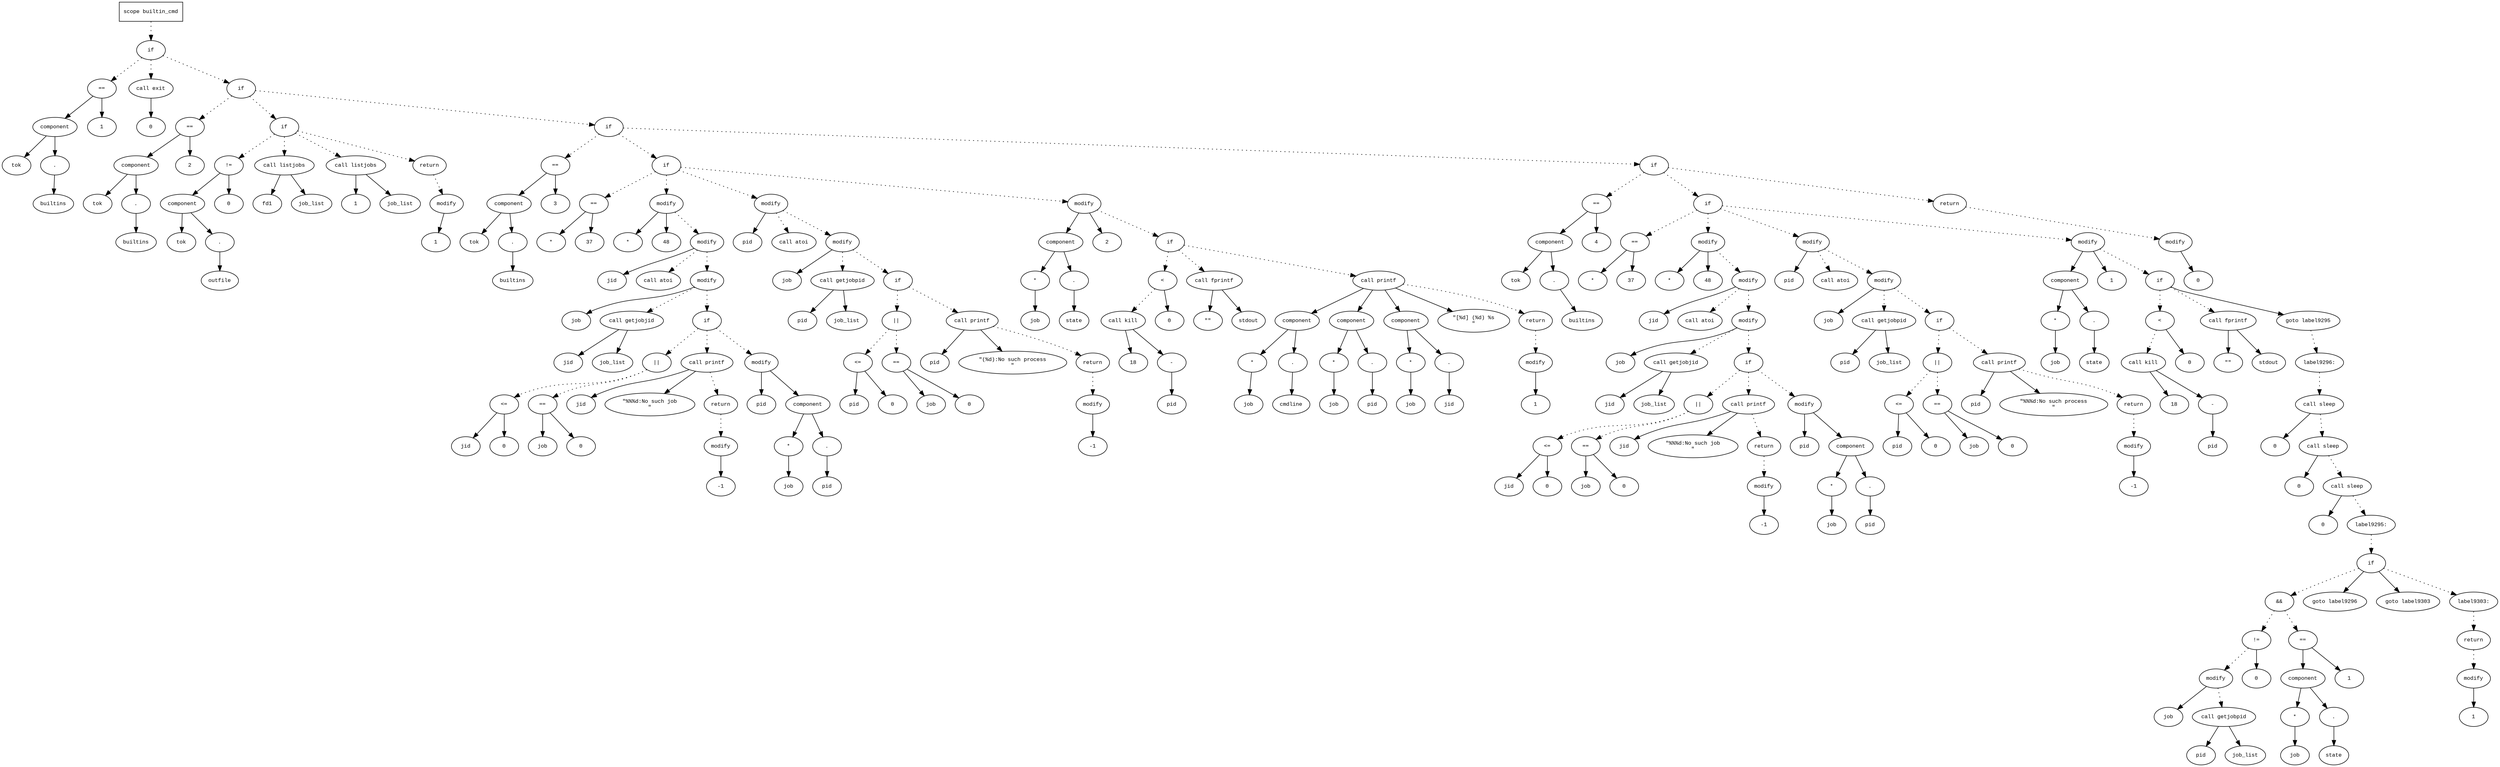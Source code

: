 digraph AST {
  graph [fontname="Times New Roman",fontsize=10];
  node  [fontname="Courier New",fontsize=10];
  edge  [fontname="Times New Roman",fontsize=10];

  node1 [label="scope builtin_cmd",shape=box];
  node2 [label="if",shape=ellipse];
  node1 -> node2 [style=dotted];
  node3 [label="==",shape=ellipse];
  node4 [label="component",shape=ellipse];
  node3 -> node4;
  node5 [label="tok",shape=ellipse];
  node4 -> node5;
  node6 [label=".",shape=ellipse];
  node4 -> node6;
  node7 [label="builtins",shape=ellipse];
  node6 -> node7;
  node8 [label="1",shape=ellipse];
  node3 -> node8;
  node2 -> node3 [style=dotted];
  node9 [label="call exit",shape=ellipse];
  node10 [label="0",shape=ellipse];
  node9 -> node10;
  node2 -> node9 [style=dotted];
  node11 [label="if",shape=ellipse];
  node2 -> node11 [style=dotted];
  node12 [label="==",shape=ellipse];
  node13 [label="component",shape=ellipse];
  node12 -> node13;
  node14 [label="tok",shape=ellipse];
  node13 -> node14;
  node15 [label=".",shape=ellipse];
  node13 -> node15;
  node16 [label="builtins",shape=ellipse];
  node15 -> node16;
  node17 [label="2",shape=ellipse];
  node12 -> node17;
  node11 -> node12 [style=dotted];
  node18 [label="if",shape=ellipse];
  node11 -> node18 [style=dotted];
  node19 [label="!=",shape=ellipse];
  node20 [label="component",shape=ellipse];
  node19 -> node20;
  node21 [label="tok",shape=ellipse];
  node20 -> node21;
  node22 [label=".",shape=ellipse];
  node20 -> node22;
  node23 [label="outfile",shape=ellipse];
  node22 -> node23;
  node24 [label="0",shape=ellipse];
  node19 -> node24;
  node18 -> node19 [style=dotted];
  node25 [label="call listjobs",shape=ellipse];
  node26 [label="fd1",shape=ellipse];
  node25 -> node26;
  node27 [label="job_list",shape=ellipse];
  node25 -> node27;
  node18 -> node25 [style=dotted];
  node28 [label="call listjobs",shape=ellipse];
  node29 [label="1",shape=ellipse];
  node28 -> node29;
  node30 [label="job_list",shape=ellipse];
  node28 -> node30;
  node18 -> node28 [style=dotted];
  node31 [label="return",shape=ellipse];
  node32 [label="modify",shape=ellipse];
  node33 [label="1",shape=ellipse];
  node32 -> node33;
  node31 -> node32 [style=dotted];
  node18 -> node31 [style=dotted];
  node34 [label="if",shape=ellipse];
  node11 -> node34 [style=dotted];
  node35 [label="==",shape=ellipse];
  node36 [label="component",shape=ellipse];
  node35 -> node36;
  node37 [label="tok",shape=ellipse];
  node36 -> node37;
  node38 [label=".",shape=ellipse];
  node36 -> node38;
  node39 [label="builtins",shape=ellipse];
  node38 -> node39;
  node40 [label="3",shape=ellipse];
  node35 -> node40;
  node34 -> node35 [style=dotted];
  node41 [label="if",shape=ellipse];
  node34 -> node41 [style=dotted];
  node42 [label="==",shape=ellipse];
  node43 [label="*",shape=ellipse];
  node42 -> node43;
  node44 [label="37",shape=ellipse];
  node42 -> node44;
  node41 -> node42 [style=dotted];
  node45 [label="modify",shape=ellipse];
  node46 [label="*",shape=ellipse];
  node45 -> node46;
  node47 [label="48",shape=ellipse];
  node45 -> node47;
  node41 -> node45 [style=dotted];
  node48 [label="modify",shape=ellipse];
  node49 [label="jid",shape=ellipse];
  node48 -> node49;
  node50 [label="call atoi",shape=ellipse];
  node48 -> node50 [style=dotted];
  node45 -> node48 [style=dotted];
  node51 [label="modify",shape=ellipse];
  node52 [label="job",shape=ellipse];
  node51 -> node52;
  node53 [label="call getjobjid",shape=ellipse];
  node54 [label="jid",shape=ellipse];
  node53 -> node54;
  node55 [label="job_list",shape=ellipse];
  node53 -> node55;
  node51 -> node53 [style=dotted];
  node48 -> node51 [style=dotted];
  node56 [label="if",shape=ellipse];
  node51 -> node56 [style=dotted];
  node57 [label="||",shape=ellipse];
  node58 [label="<=",shape=ellipse];
  node59 [label="jid",shape=ellipse];
  node58 -> node59;
  node60 [label="0",shape=ellipse];
  node58 -> node60;
  node57 -> node58 [style=dotted];
  node61 [label="==",shape=ellipse];
  node62 [label="job",shape=ellipse];
  node61 -> node62;
  node63 [label="0",shape=ellipse];
  node61 -> node63;
  node57 -> node61 [style=dotted];
  node56 -> node57 [style=dotted];
  node64 [label="call printf",shape=ellipse];
  node65 [label="jid",shape=ellipse];
  node64 -> node65;
  node66 [label="\"%%%d:No such job
\"",shape=ellipse];
  node64 -> node66;
  node56 -> node64 [style=dotted];
  node67 [label="return",shape=ellipse];
  node68 [label="modify",shape=ellipse];
  node69 [label="-1",shape=ellipse];
  node68 -> node69;
  node67 -> node68 [style=dotted];
  node64 -> node67 [style=dotted];
  node70 [label="modify",shape=ellipse];
  node71 [label="pid",shape=ellipse];
  node70 -> node71;
  node72 [label="component",shape=ellipse];
  node70 -> node72;
  node73 [label="*",shape=ellipse];
  node74 [label="job",shape=ellipse];
  node73 -> node74;
  node72 -> node73;
  node75 [label=".",shape=ellipse];
  node72 -> node75;
  node76 [label="pid",shape=ellipse];
  node75 -> node76;
  node56 -> node70 [style=dotted];
  node77 [label="modify",shape=ellipse];
  node78 [label="pid",shape=ellipse];
  node77 -> node78;
  node79 [label="call atoi",shape=ellipse];
  node77 -> node79 [style=dotted];
  node41 -> node77 [style=dotted];
  node80 [label="modify",shape=ellipse];
  node81 [label="job",shape=ellipse];
  node80 -> node81;
  node82 [label="call getjobpid",shape=ellipse];
  node83 [label="pid",shape=ellipse];
  node82 -> node83;
  node84 [label="job_list",shape=ellipse];
  node82 -> node84;
  node80 -> node82 [style=dotted];
  node77 -> node80 [style=dotted];
  node85 [label="if",shape=ellipse];
  node80 -> node85 [style=dotted];
  node86 [label="||",shape=ellipse];
  node87 [label="<=",shape=ellipse];
  node88 [label="pid",shape=ellipse];
  node87 -> node88;
  node89 [label="0",shape=ellipse];
  node87 -> node89;
  node86 -> node87 [style=dotted];
  node90 [label="==",shape=ellipse];
  node91 [label="job",shape=ellipse];
  node90 -> node91;
  node92 [label="0",shape=ellipse];
  node90 -> node92;
  node86 -> node90 [style=dotted];
  node85 -> node86 [style=dotted];
  node93 [label="call printf",shape=ellipse];
  node94 [label="pid",shape=ellipse];
  node93 -> node94;
  node95 [label="\"(%d):No such process
\"",shape=ellipse];
  node93 -> node95;
  node85 -> node93 [style=dotted];
  node96 [label="return",shape=ellipse];
  node97 [label="modify",shape=ellipse];
  node98 [label="-1",shape=ellipse];
  node97 -> node98;
  node96 -> node97 [style=dotted];
  node93 -> node96 [style=dotted];
  node99 [label="modify",shape=ellipse];
  node100 [label="component",shape=ellipse];
  node99 -> node100;
  node101 [label="*",shape=ellipse];
  node102 [label="job",shape=ellipse];
  node101 -> node102;
  node100 -> node101;
  node103 [label=".",shape=ellipse];
  node100 -> node103;
  node104 [label="state",shape=ellipse];
  node103 -> node104;
  node105 [label="2",shape=ellipse];
  node99 -> node105;
  node41 -> node99 [style=dotted];
  node106 [label="if",shape=ellipse];
  node99 -> node106 [style=dotted];
  node107 [label="<",shape=ellipse];
  node108 [label="call kill",shape=ellipse];
  node109 [label="18",shape=ellipse];
  node108 -> node109;
  node110 [label="-",shape=ellipse];
  node111 [label="pid",shape=ellipse];
  node110 -> node111;
  node108 -> node110;
  node107 -> node108 [style=dotted];
  node112 [label="0",shape=ellipse];
  node107 -> node112;
  node106 -> node107 [style=dotted];
  node113 [label="call fprintf",shape=ellipse];
  node114 [label="\"\"",shape=ellipse];
  node113 -> node114;
  node115 [label="stdout",shape=ellipse];
  node113 -> node115;
  node106 -> node113 [style=dotted];
  node116 [label="call printf",shape=ellipse];
  node117 [label="component",shape=ellipse];
  node116 -> node117;
  node118 [label="*",shape=ellipse];
  node119 [label="job",shape=ellipse];
  node118 -> node119;
  node117 -> node118;
  node120 [label=".",shape=ellipse];
  node117 -> node120;
  node121 [label="cmdline",shape=ellipse];
  node120 -> node121;
  node122 [label="component",shape=ellipse];
  node116 -> node122;
  node123 [label="*",shape=ellipse];
  node124 [label="job",shape=ellipse];
  node123 -> node124;
  node122 -> node123;
  node125 [label=".",shape=ellipse];
  node122 -> node125;
  node126 [label="pid",shape=ellipse];
  node125 -> node126;
  node127 [label="component",shape=ellipse];
  node116 -> node127;
  node128 [label="*",shape=ellipse];
  node129 [label="job",shape=ellipse];
  node128 -> node129;
  node127 -> node128;
  node130 [label=".",shape=ellipse];
  node127 -> node130;
  node131 [label="jid",shape=ellipse];
  node130 -> node131;
  node132 [label="\"[%d] (%d) %s
\"",shape=ellipse];
  node116 -> node132;
  node106 -> node116 [style=dotted];
  node133 [label="return",shape=ellipse];
  node134 [label="modify",shape=ellipse];
  node135 [label="1",shape=ellipse];
  node134 -> node135;
  node133 -> node134 [style=dotted];
  node116 -> node133 [style=dotted];
  node136 [label="if",shape=ellipse];
  node34 -> node136 [style=dotted];
  node137 [label="==",shape=ellipse];
  node138 [label="component",shape=ellipse];
  node137 -> node138;
  node139 [label="tok",shape=ellipse];
  node138 -> node139;
  node140 [label=".",shape=ellipse];
  node138 -> node140;
  node141 [label="builtins",shape=ellipse];
  node140 -> node141;
  node142 [label="4",shape=ellipse];
  node137 -> node142;
  node136 -> node137 [style=dotted];
  node143 [label="if",shape=ellipse];
  node136 -> node143 [style=dotted];
  node144 [label="==",shape=ellipse];
  node145 [label="*",shape=ellipse];
  node144 -> node145;
  node146 [label="37",shape=ellipse];
  node144 -> node146;
  node143 -> node144 [style=dotted];
  node147 [label="modify",shape=ellipse];
  node148 [label="*",shape=ellipse];
  node147 -> node148;
  node149 [label="48",shape=ellipse];
  node147 -> node149;
  node143 -> node147 [style=dotted];
  node150 [label="modify",shape=ellipse];
  node151 [label="jid",shape=ellipse];
  node150 -> node151;
  node152 [label="call atoi",shape=ellipse];
  node150 -> node152 [style=dotted];
  node147 -> node150 [style=dotted];
  node153 [label="modify",shape=ellipse];
  node154 [label="job",shape=ellipse];
  node153 -> node154;
  node155 [label="call getjobjid",shape=ellipse];
  node156 [label="jid",shape=ellipse];
  node155 -> node156;
  node157 [label="job_list",shape=ellipse];
  node155 -> node157;
  node153 -> node155 [style=dotted];
  node150 -> node153 [style=dotted];
  node158 [label="if",shape=ellipse];
  node153 -> node158 [style=dotted];
  node159 [label="||",shape=ellipse];
  node160 [label="<=",shape=ellipse];
  node161 [label="jid",shape=ellipse];
  node160 -> node161;
  node162 [label="0",shape=ellipse];
  node160 -> node162;
  node159 -> node160 [style=dotted];
  node163 [label="==",shape=ellipse];
  node164 [label="job",shape=ellipse];
  node163 -> node164;
  node165 [label="0",shape=ellipse];
  node163 -> node165;
  node159 -> node163 [style=dotted];
  node158 -> node159 [style=dotted];
  node166 [label="call printf",shape=ellipse];
  node167 [label="jid",shape=ellipse];
  node166 -> node167;
  node168 [label="\"%%%d:No such job
\"",shape=ellipse];
  node166 -> node168;
  node158 -> node166 [style=dotted];
  node169 [label="return",shape=ellipse];
  node170 [label="modify",shape=ellipse];
  node171 [label="-1",shape=ellipse];
  node170 -> node171;
  node169 -> node170 [style=dotted];
  node166 -> node169 [style=dotted];
  node172 [label="modify",shape=ellipse];
  node173 [label="pid",shape=ellipse];
  node172 -> node173;
  node174 [label="component",shape=ellipse];
  node172 -> node174;
  node175 [label="*",shape=ellipse];
  node176 [label="job",shape=ellipse];
  node175 -> node176;
  node174 -> node175;
  node177 [label=".",shape=ellipse];
  node174 -> node177;
  node178 [label="pid",shape=ellipse];
  node177 -> node178;
  node158 -> node172 [style=dotted];
  node179 [label="modify",shape=ellipse];
  node180 [label="pid",shape=ellipse];
  node179 -> node180;
  node181 [label="call atoi",shape=ellipse];
  node179 -> node181 [style=dotted];
  node143 -> node179 [style=dotted];
  node182 [label="modify",shape=ellipse];
  node183 [label="job",shape=ellipse];
  node182 -> node183;
  node184 [label="call getjobpid",shape=ellipse];
  node185 [label="pid",shape=ellipse];
  node184 -> node185;
  node186 [label="job_list",shape=ellipse];
  node184 -> node186;
  node182 -> node184 [style=dotted];
  node179 -> node182 [style=dotted];
  node187 [label="if",shape=ellipse];
  node182 -> node187 [style=dotted];
  node188 [label="||",shape=ellipse];
  node189 [label="<=",shape=ellipse];
  node190 [label="pid",shape=ellipse];
  node189 -> node190;
  node191 [label="0",shape=ellipse];
  node189 -> node191;
  node188 -> node189 [style=dotted];
  node192 [label="==",shape=ellipse];
  node193 [label="job",shape=ellipse];
  node192 -> node193;
  node194 [label="0",shape=ellipse];
  node192 -> node194;
  node188 -> node192 [style=dotted];
  node187 -> node188 [style=dotted];
  node195 [label="call printf",shape=ellipse];
  node196 [label="pid",shape=ellipse];
  node195 -> node196;
  node197 [label="\"%%%d:No such process
\"",shape=ellipse];
  node195 -> node197;
  node187 -> node195 [style=dotted];
  node198 [label="return",shape=ellipse];
  node199 [label="modify",shape=ellipse];
  node200 [label="-1",shape=ellipse];
  node199 -> node200;
  node198 -> node199 [style=dotted];
  node195 -> node198 [style=dotted];
  node201 [label="modify",shape=ellipse];
  node202 [label="component",shape=ellipse];
  node201 -> node202;
  node203 [label="*",shape=ellipse];
  node204 [label="job",shape=ellipse];
  node203 -> node204;
  node202 -> node203;
  node205 [label=".",shape=ellipse];
  node202 -> node205;
  node206 [label="state",shape=ellipse];
  node205 -> node206;
  node207 [label="1",shape=ellipse];
  node201 -> node207;
  node143 -> node201 [style=dotted];
  node208 [label="if",shape=ellipse];
  node201 -> node208 [style=dotted];
  node209 [label="<",shape=ellipse];
  node210 [label="call kill",shape=ellipse];
  node211 [label="18",shape=ellipse];
  node210 -> node211;
  node212 [label="-",shape=ellipse];
  node213 [label="pid",shape=ellipse];
  node212 -> node213;
  node210 -> node212;
  node209 -> node210 [style=dotted];
  node214 [label="0",shape=ellipse];
  node209 -> node214;
  node208 -> node209 [style=dotted];
  node215 [label="call fprintf",shape=ellipse];
  node216 [label="\"\"",shape=ellipse];
  node215 -> node216;
  node217 [label="stdout",shape=ellipse];
  node215 -> node217;
  node208 -> node215 [style=dotted];
  node218 [label="goto label9295",shape=ellipse];
  node208 -> node218;
  node219 [label="label9296:",shape=ellipse];
  node218 -> node219 [style=dotted];
  node220 [label="call sleep",shape=ellipse];
  node221 [label="0",shape=ellipse];
  node220 -> node221;
  node219 -> node220 [style=dotted];
  node222 [label="call sleep",shape=ellipse];
  node223 [label="0",shape=ellipse];
  node222 -> node223;
  node220 -> node222 [style=dotted];
  node224 [label="call sleep",shape=ellipse];
  node225 [label="0",shape=ellipse];
  node224 -> node225;
  node222 -> node224 [style=dotted];
  node226 [label="label9295:",shape=ellipse];
  node224 -> node226 [style=dotted];
  node227 [label="if",shape=ellipse];
  node226 -> node227 [style=dotted];
  node228 [label="&&",shape=ellipse];
  node229 [label="!=",shape=ellipse];
  node230 [label="modify",shape=ellipse];
  node231 [label="job",shape=ellipse];
  node230 -> node231;
  node232 [label="call getjobpid",shape=ellipse];
  node233 [label="pid",shape=ellipse];
  node232 -> node233;
  node234 [label="job_list",shape=ellipse];
  node232 -> node234;
  node230 -> node232 [style=dotted];
  node229 -> node230 [style=dotted];
  node235 [label="0",shape=ellipse];
  node229 -> node235;
  node228 -> node229 [style=dotted];
  node236 [label="==",shape=ellipse];
  node237 [label="component",shape=ellipse];
  node236 -> node237;
  node238 [label="*",shape=ellipse];
  node239 [label="job",shape=ellipse];
  node238 -> node239;
  node237 -> node238;
  node240 [label=".",shape=ellipse];
  node237 -> node240;
  node241 [label="state",shape=ellipse];
  node240 -> node241;
  node242 [label="1",shape=ellipse];
  node236 -> node242;
  node228 -> node236 [style=dotted];
  node227 -> node228 [style=dotted];
  node243 [label="goto label9296",shape=ellipse];
  node227 -> node243;
  node244 [label="goto label9303",shape=ellipse];
  node227 -> node244;
  node245 [label="label9303:",shape=ellipse];
  node227 -> node245 [style=dotted];
  node246 [label="return",shape=ellipse];
  node247 [label="modify",shape=ellipse];
  node248 [label="1",shape=ellipse];
  node247 -> node248;
  node246 -> node247 [style=dotted];
  node245 -> node246 [style=dotted];
  node249 [label="return",shape=ellipse];
  node250 [label="modify",shape=ellipse];
  node251 [label="0",shape=ellipse];
  node250 -> node251;
  node249 -> node250 [style=dotted];
  node136 -> node249 [style=dotted];
} 